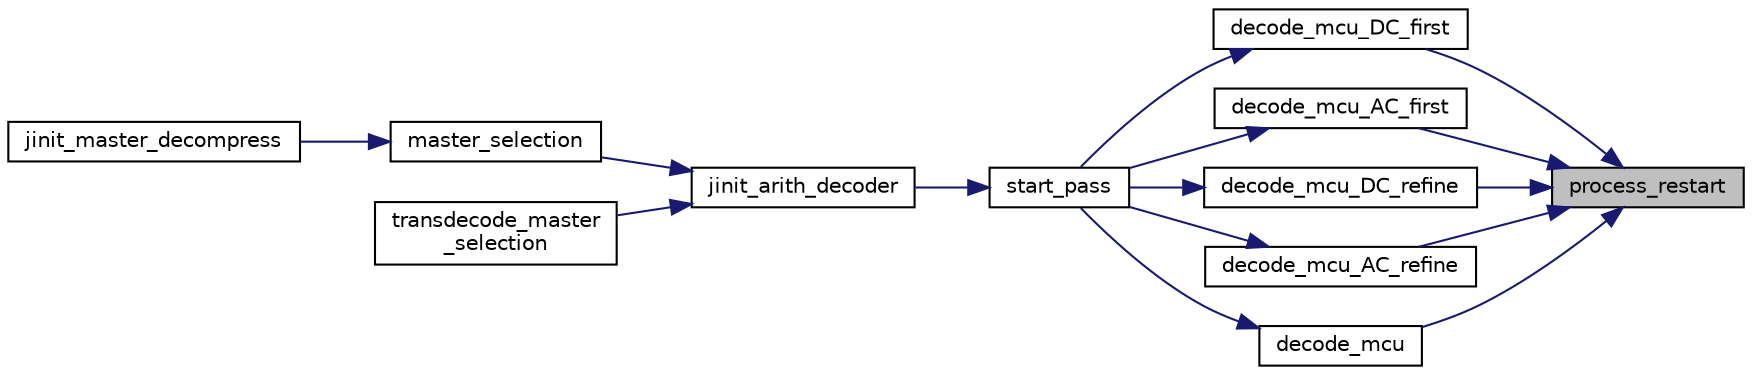 digraph "process_restart"
{
 // LATEX_PDF_SIZE
  bgcolor="transparent";
  edge [fontname="Helvetica",fontsize="10",labelfontname="Helvetica",labelfontsize="10"];
  node [fontname="Helvetica",fontsize="10",shape=record];
  rankdir="RL";
  Node87 [label="process_restart",height=0.2,width=0.4,color="black", fillcolor="grey75", style="filled", fontcolor="black",tooltip=" "];
  Node87 -> Node88 [dir="back",color="midnightblue",fontsize="10",style="solid"];
  Node88 [label="decode_mcu_DC_first",height=0.2,width=0.4,color="black",URL="$jdarith_8c.html#adf4576c6a11f20f0e6c35f75360b7bd8",tooltip=" "];
  Node88 -> Node89 [dir="back",color="midnightblue",fontsize="10",style="solid"];
  Node89 [label="start_pass",height=0.2,width=0.4,color="black",URL="$jdarith_8c.html#a1964f006adb8fb80f57e455f6452aec1",tooltip=" "];
  Node89 -> Node90 [dir="back",color="midnightblue",fontsize="10",style="solid"];
  Node90 [label="jinit_arith_decoder",height=0.2,width=0.4,color="black",URL="$jdarith_8c.html#aeae354035c6527ab02e2205b4259f4b0",tooltip=" "];
  Node90 -> Node91 [dir="back",color="midnightblue",fontsize="10",style="solid"];
  Node91 [label="master_selection",height=0.2,width=0.4,color="black",URL="$jdmaster_8c.html#a440a4f3af47f35f6dd2a353329bc3baf",tooltip=" "];
  Node91 -> Node92 [dir="back",color="midnightblue",fontsize="10",style="solid"];
  Node92 [label="jinit_master_decompress",height=0.2,width=0.4,color="black",URL="$jdmaster_8c.html#a103160e5ec5fd80c654e74f633b14818",tooltip=" "];
  Node90 -> Node93 [dir="back",color="midnightblue",fontsize="10",style="solid"];
  Node93 [label="transdecode_master\l_selection",height=0.2,width=0.4,color="black",URL="$jdtrans_8c.html#a16d68f98db8a777ad657673ad118d279",tooltip=" "];
  Node87 -> Node94 [dir="back",color="midnightblue",fontsize="10",style="solid"];
  Node94 [label="decode_mcu_AC_first",height=0.2,width=0.4,color="black",URL="$jdarith_8c.html#ad4da1be30d70095d4620fe1d03776c66",tooltip=" "];
  Node94 -> Node89 [dir="back",color="midnightblue",fontsize="10",style="solid"];
  Node87 -> Node95 [dir="back",color="midnightblue",fontsize="10",style="solid"];
  Node95 [label="decode_mcu_DC_refine",height=0.2,width=0.4,color="black",URL="$jdarith_8c.html#a30a4512e18dab38c9a67c4e11a0cd0e2",tooltip=" "];
  Node95 -> Node89 [dir="back",color="midnightblue",fontsize="10",style="solid"];
  Node87 -> Node96 [dir="back",color="midnightblue",fontsize="10",style="solid"];
  Node96 [label="decode_mcu_AC_refine",height=0.2,width=0.4,color="black",URL="$jdarith_8c.html#a59cafa3b859cdbd92dab64ccc402645f",tooltip=" "];
  Node96 -> Node89 [dir="back",color="midnightblue",fontsize="10",style="solid"];
  Node87 -> Node97 [dir="back",color="midnightblue",fontsize="10",style="solid"];
  Node97 [label="decode_mcu",height=0.2,width=0.4,color="black",URL="$jdarith_8c.html#a35432ad418198722f261a1f66b745595",tooltip=" "];
  Node97 -> Node89 [dir="back",color="midnightblue",fontsize="10",style="solid"];
}
